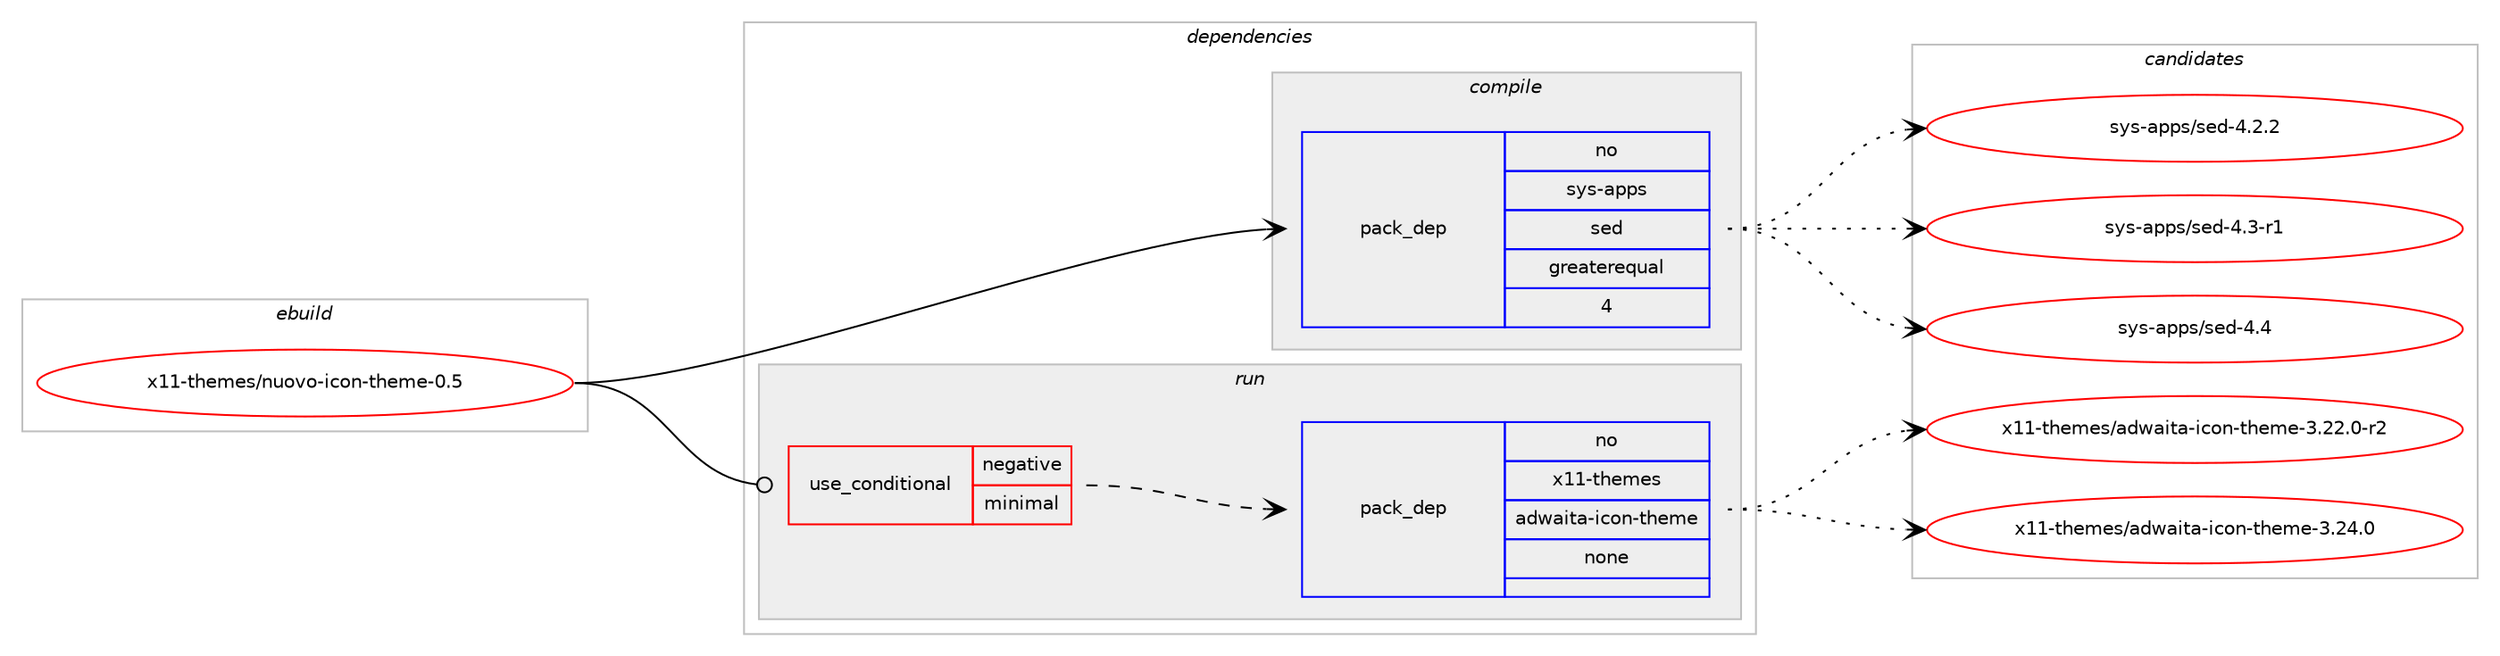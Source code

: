 digraph prolog {

# *************
# Graph options
# *************

newrank=true;
concentrate=true;
compound=true;
graph [rankdir=LR,fontname=Helvetica,fontsize=10,ranksep=1.5];#, ranksep=2.5, nodesep=0.2];
edge  [arrowhead=vee];
node  [fontname=Helvetica,fontsize=10];

# **********
# The ebuild
# **********

subgraph cluster_leftcol {
color=gray;
rank=same;
label=<<i>ebuild</i>>;
id [label="x11-themes/nuovo-icon-theme-0.5", color=red, width=4, href="../x11-themes/nuovo-icon-theme-0.5.svg"];
}

# ****************
# The dependencies
# ****************

subgraph cluster_midcol {
color=gray;
label=<<i>dependencies</i>>;
subgraph cluster_compile {
fillcolor="#eeeeee";
style=filled;
label=<<i>compile</i>>;
subgraph pack396684 {
dependency530665 [label=<<TABLE BORDER="0" CELLBORDER="1" CELLSPACING="0" CELLPADDING="4" WIDTH="220"><TR><TD ROWSPAN="6" CELLPADDING="30">pack_dep</TD></TR><TR><TD WIDTH="110">no</TD></TR><TR><TD>sys-apps</TD></TR><TR><TD>sed</TD></TR><TR><TD>greaterequal</TD></TR><TR><TD>4</TD></TR></TABLE>>, shape=none, color=blue];
}
id:e -> dependency530665:w [weight=20,style="solid",arrowhead="vee"];
}
subgraph cluster_compileandrun {
fillcolor="#eeeeee";
style=filled;
label=<<i>compile and run</i>>;
}
subgraph cluster_run {
fillcolor="#eeeeee";
style=filled;
label=<<i>run</i>>;
subgraph cond123887 {
dependency530666 [label=<<TABLE BORDER="0" CELLBORDER="1" CELLSPACING="0" CELLPADDING="4"><TR><TD ROWSPAN="3" CELLPADDING="10">use_conditional</TD></TR><TR><TD>negative</TD></TR><TR><TD>minimal</TD></TR></TABLE>>, shape=none, color=red];
subgraph pack396685 {
dependency530667 [label=<<TABLE BORDER="0" CELLBORDER="1" CELLSPACING="0" CELLPADDING="4" WIDTH="220"><TR><TD ROWSPAN="6" CELLPADDING="30">pack_dep</TD></TR><TR><TD WIDTH="110">no</TD></TR><TR><TD>x11-themes</TD></TR><TR><TD>adwaita-icon-theme</TD></TR><TR><TD>none</TD></TR><TR><TD></TD></TR></TABLE>>, shape=none, color=blue];
}
dependency530666:e -> dependency530667:w [weight=20,style="dashed",arrowhead="vee"];
}
id:e -> dependency530666:w [weight=20,style="solid",arrowhead="odot"];
}
}

# **************
# The candidates
# **************

subgraph cluster_choices {
rank=same;
color=gray;
label=<<i>candidates</i>>;

subgraph choice396684 {
color=black;
nodesep=1;
choice115121115459711211211547115101100455246504650 [label="sys-apps/sed-4.2.2", color=red, width=4,href="../sys-apps/sed-4.2.2.svg"];
choice115121115459711211211547115101100455246514511449 [label="sys-apps/sed-4.3-r1", color=red, width=4,href="../sys-apps/sed-4.3-r1.svg"];
choice11512111545971121121154711510110045524652 [label="sys-apps/sed-4.4", color=red, width=4,href="../sys-apps/sed-4.4.svg"];
dependency530665:e -> choice115121115459711211211547115101100455246504650:w [style=dotted,weight="100"];
dependency530665:e -> choice115121115459711211211547115101100455246514511449:w [style=dotted,weight="100"];
dependency530665:e -> choice11512111545971121121154711510110045524652:w [style=dotted,weight="100"];
}
subgraph choice396685 {
color=black;
nodesep=1;
choice12049494511610410110910111547971001199710511697451059911111045116104101109101455146505046484511450 [label="x11-themes/adwaita-icon-theme-3.22.0-r2", color=red, width=4,href="../x11-themes/adwaita-icon-theme-3.22.0-r2.svg"];
choice1204949451161041011091011154797100119971051169745105991111104511610410110910145514650524648 [label="x11-themes/adwaita-icon-theme-3.24.0", color=red, width=4,href="../x11-themes/adwaita-icon-theme-3.24.0.svg"];
dependency530667:e -> choice12049494511610410110910111547971001199710511697451059911111045116104101109101455146505046484511450:w [style=dotted,weight="100"];
dependency530667:e -> choice1204949451161041011091011154797100119971051169745105991111104511610410110910145514650524648:w [style=dotted,weight="100"];
}
}

}
